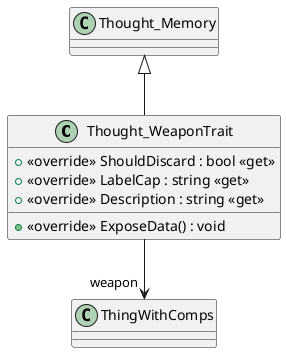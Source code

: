 @startuml
class Thought_WeaponTrait {
    + <<override>> ShouldDiscard : bool <<get>>
    + <<override>> LabelCap : string <<get>>
    + <<override>> Description : string <<get>>
    + <<override>> ExposeData() : void
}
Thought_Memory <|-- Thought_WeaponTrait
Thought_WeaponTrait --> "weapon" ThingWithComps
@enduml
